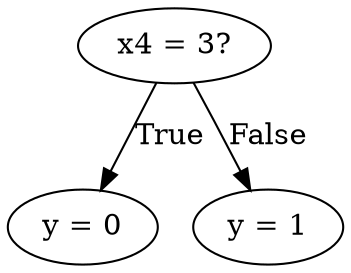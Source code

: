 digraph TREE {
    node1 [label="y = 0"];
    node0 -> node1 [label="True"];
    node0 [label="x4 = 3?"];
    node2 [label="y = 1"];
    node0 -> node2 [label="False"];
}
